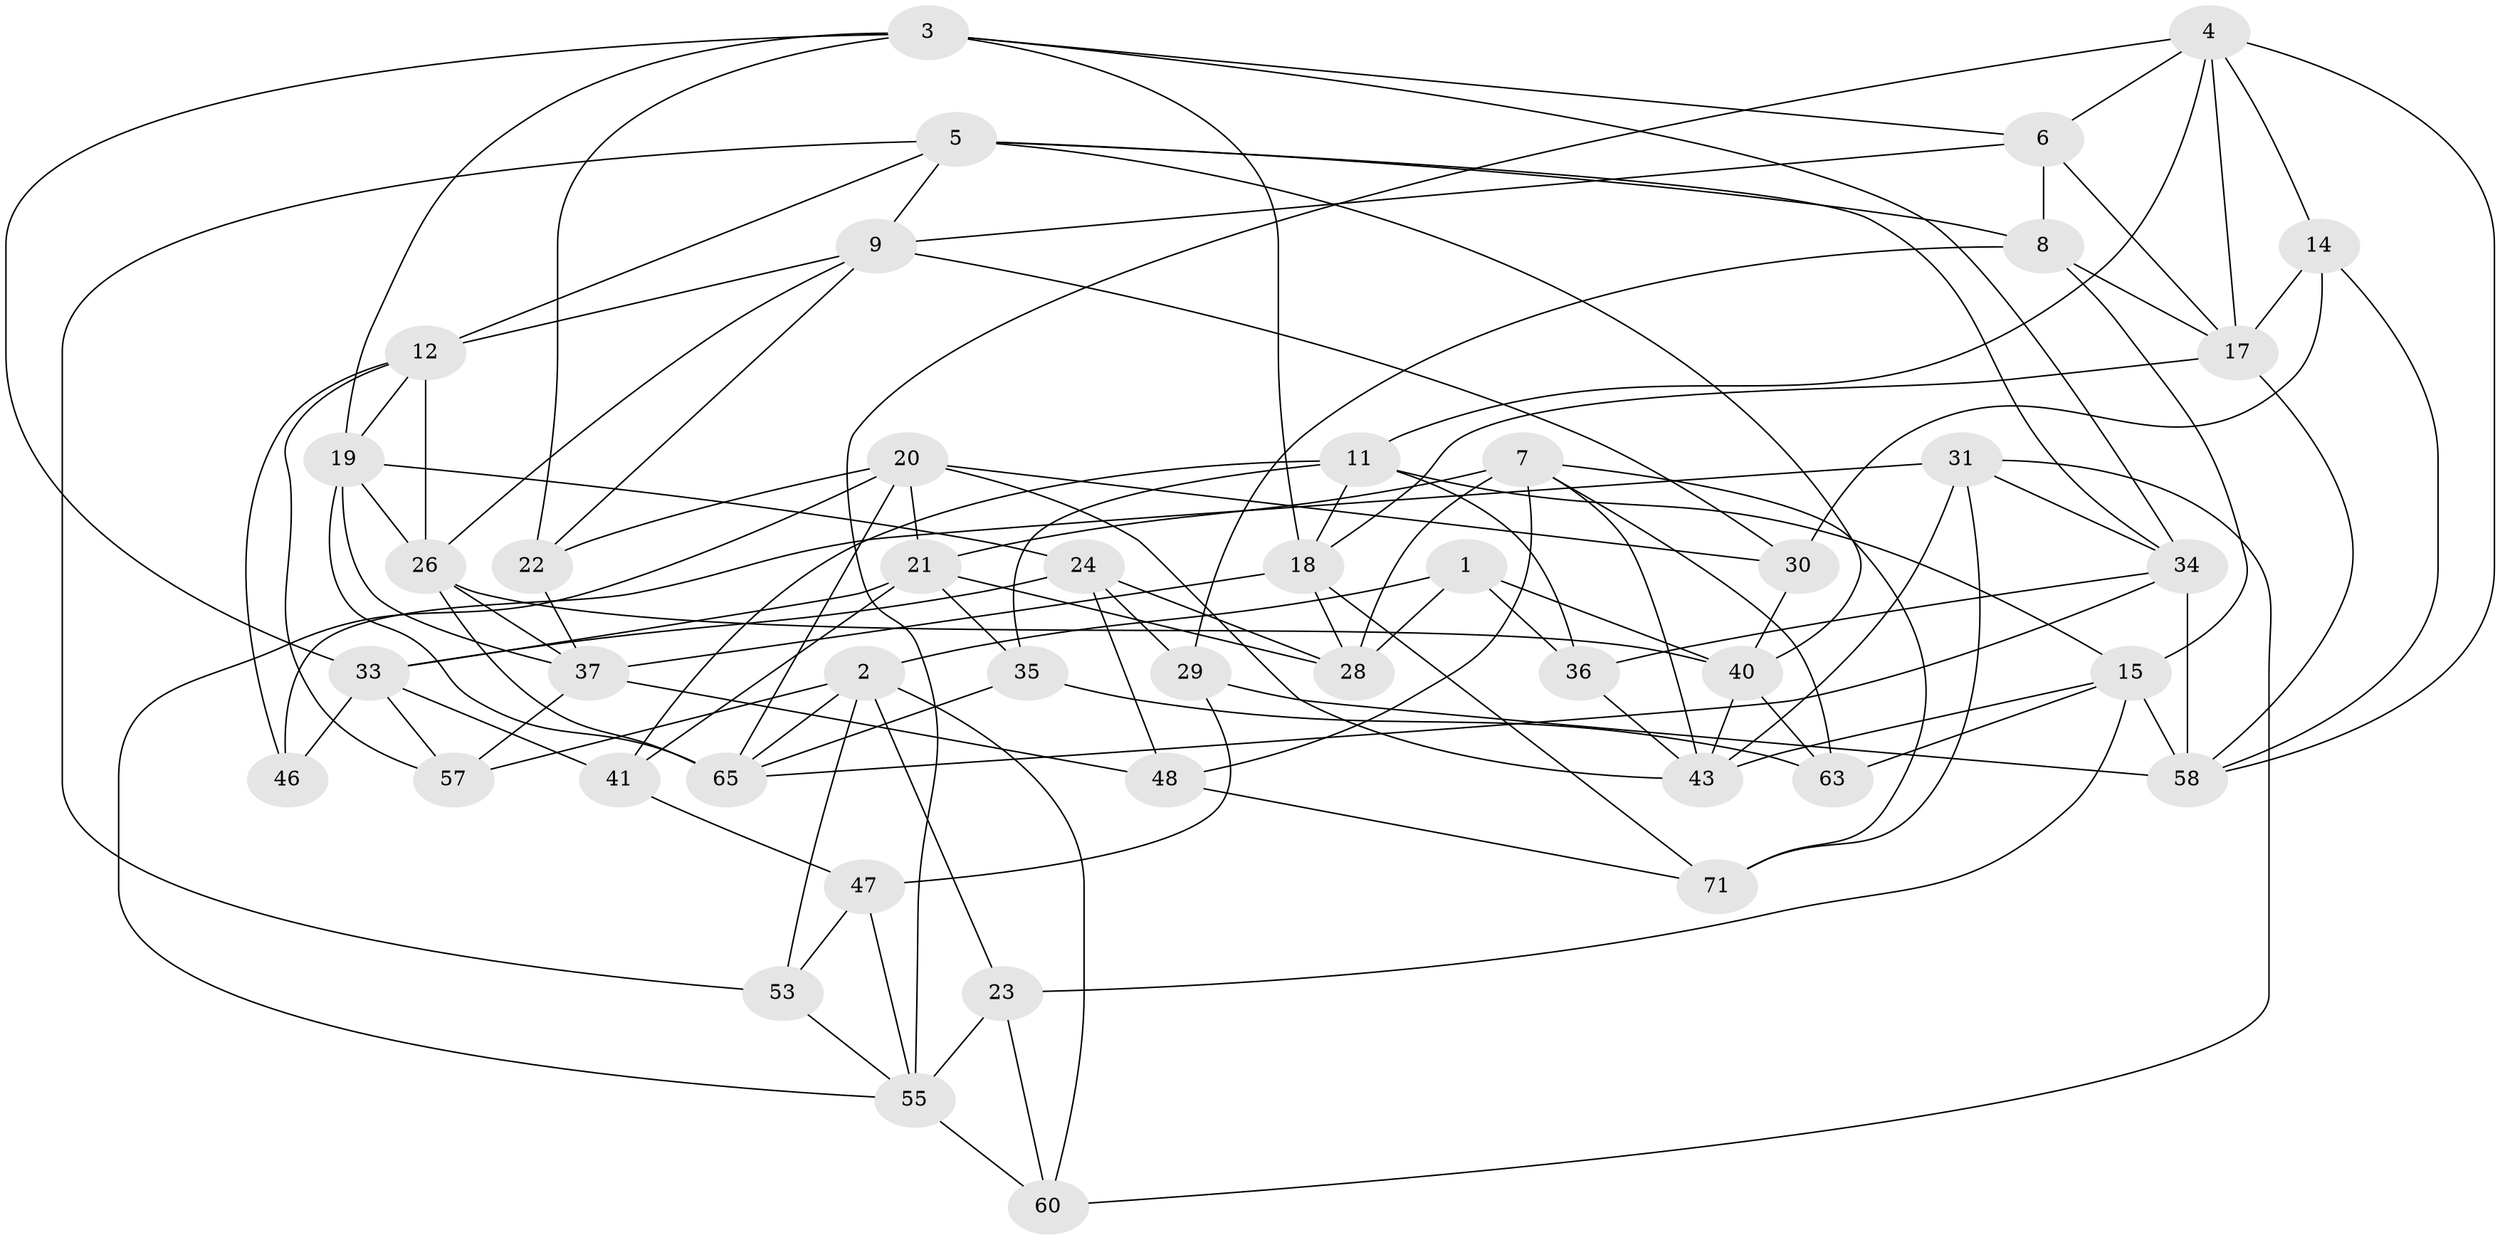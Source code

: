 // Generated by graph-tools (version 1.1) at 2025/52/02/27/25 19:52:30]
// undirected, 45 vertices, 115 edges
graph export_dot {
graph [start="1"]
  node [color=gray90,style=filled];
  1;
  2 [super="+16"];
  3 [super="+25"];
  4 [super="+62"];
  5 [super="+13"];
  6 [super="+54"];
  7 [super="+69"];
  8 [super="+10"];
  9 [super="+51"];
  11 [super="+68"];
  12 [super="+72"];
  14;
  15 [super="+67"];
  17 [super="+50"];
  18 [super="+38"];
  19 [super="+32"];
  20 [super="+42"];
  21 [super="+59"];
  22;
  23;
  24 [super="+44"];
  26 [super="+27"];
  28 [super="+39"];
  29;
  30;
  31 [super="+56"];
  33 [super="+52"];
  34 [super="+45"];
  35;
  36;
  37 [super="+64"];
  40 [super="+73"];
  41;
  43 [super="+49"];
  46;
  47;
  48;
  53;
  55 [super="+61"];
  57;
  58 [super="+66"];
  60;
  63;
  65 [super="+70"];
  71;
  1 -- 40;
  1 -- 36;
  1 -- 2;
  1 -- 28;
  2 -- 60;
  2 -- 53;
  2 -- 65;
  2 -- 23;
  2 -- 57;
  3 -- 6;
  3 -- 22;
  3 -- 34;
  3 -- 19;
  3 -- 33;
  3 -- 18;
  4 -- 58;
  4 -- 6;
  4 -- 14;
  4 -- 55;
  4 -- 11;
  4 -- 17;
  5 -- 8;
  5 -- 53;
  5 -- 34;
  5 -- 12;
  5 -- 40;
  5 -- 9;
  6 -- 9;
  6 -- 8 [weight=2];
  6 -- 17;
  7 -- 43;
  7 -- 28;
  7 -- 63;
  7 -- 48;
  7 -- 21;
  7 -- 71;
  8 -- 15;
  8 -- 17;
  8 -- 29;
  9 -- 26;
  9 -- 12;
  9 -- 30;
  9 -- 22;
  11 -- 36;
  11 -- 35;
  11 -- 15;
  11 -- 41;
  11 -- 18;
  12 -- 57;
  12 -- 46;
  12 -- 26;
  12 -- 19;
  14 -- 30;
  14 -- 58;
  14 -- 17;
  15 -- 23;
  15 -- 63;
  15 -- 58;
  15 -- 43;
  17 -- 58;
  17 -- 18;
  18 -- 37;
  18 -- 71;
  18 -- 28;
  19 -- 26;
  19 -- 65;
  19 -- 24;
  19 -- 37;
  20 -- 43;
  20 -- 55;
  20 -- 65;
  20 -- 21;
  20 -- 30;
  20 -- 22;
  21 -- 35;
  21 -- 41;
  21 -- 28;
  21 -- 33;
  22 -- 37;
  23 -- 55;
  23 -- 60;
  24 -- 28 [weight=2];
  24 -- 48;
  24 -- 33;
  24 -- 29;
  26 -- 65;
  26 -- 40;
  26 -- 37;
  29 -- 58;
  29 -- 47;
  30 -- 40;
  31 -- 71;
  31 -- 43;
  31 -- 46 [weight=2];
  31 -- 34;
  31 -- 60;
  33 -- 41;
  33 -- 46;
  33 -- 57;
  34 -- 65;
  34 -- 36;
  34 -- 58;
  35 -- 63;
  35 -- 65;
  36 -- 43;
  37 -- 48;
  37 -- 57;
  40 -- 63;
  40 -- 43;
  41 -- 47;
  47 -- 53;
  47 -- 55;
  48 -- 71;
  53 -- 55;
  55 -- 60;
}
